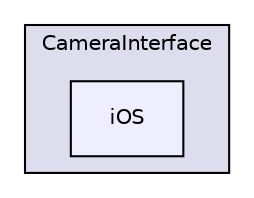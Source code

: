 digraph "PVR/SDK_3.4/Tools/CameraInterface/iOS" {
  compound=true
  node [ fontsize="10", fontname="Helvetica"];
  edge [ labelfontsize="10", labelfontname="Helvetica"];
  subgraph clusterdir_63b5e6e7d93d311042c0f31036793f07 {
    graph [ bgcolor="#ddddee", pencolor="black", label="CameraInterface" fontname="Helvetica", fontsize="10", URL="dir_63b5e6e7d93d311042c0f31036793f07.html"]
  dir_4cea38c292364f714e415556507fd503 [shape=box, label="iOS", style="filled", fillcolor="#eeeeff", pencolor="black", URL="dir_4cea38c292364f714e415556507fd503.html"];
  }
}
